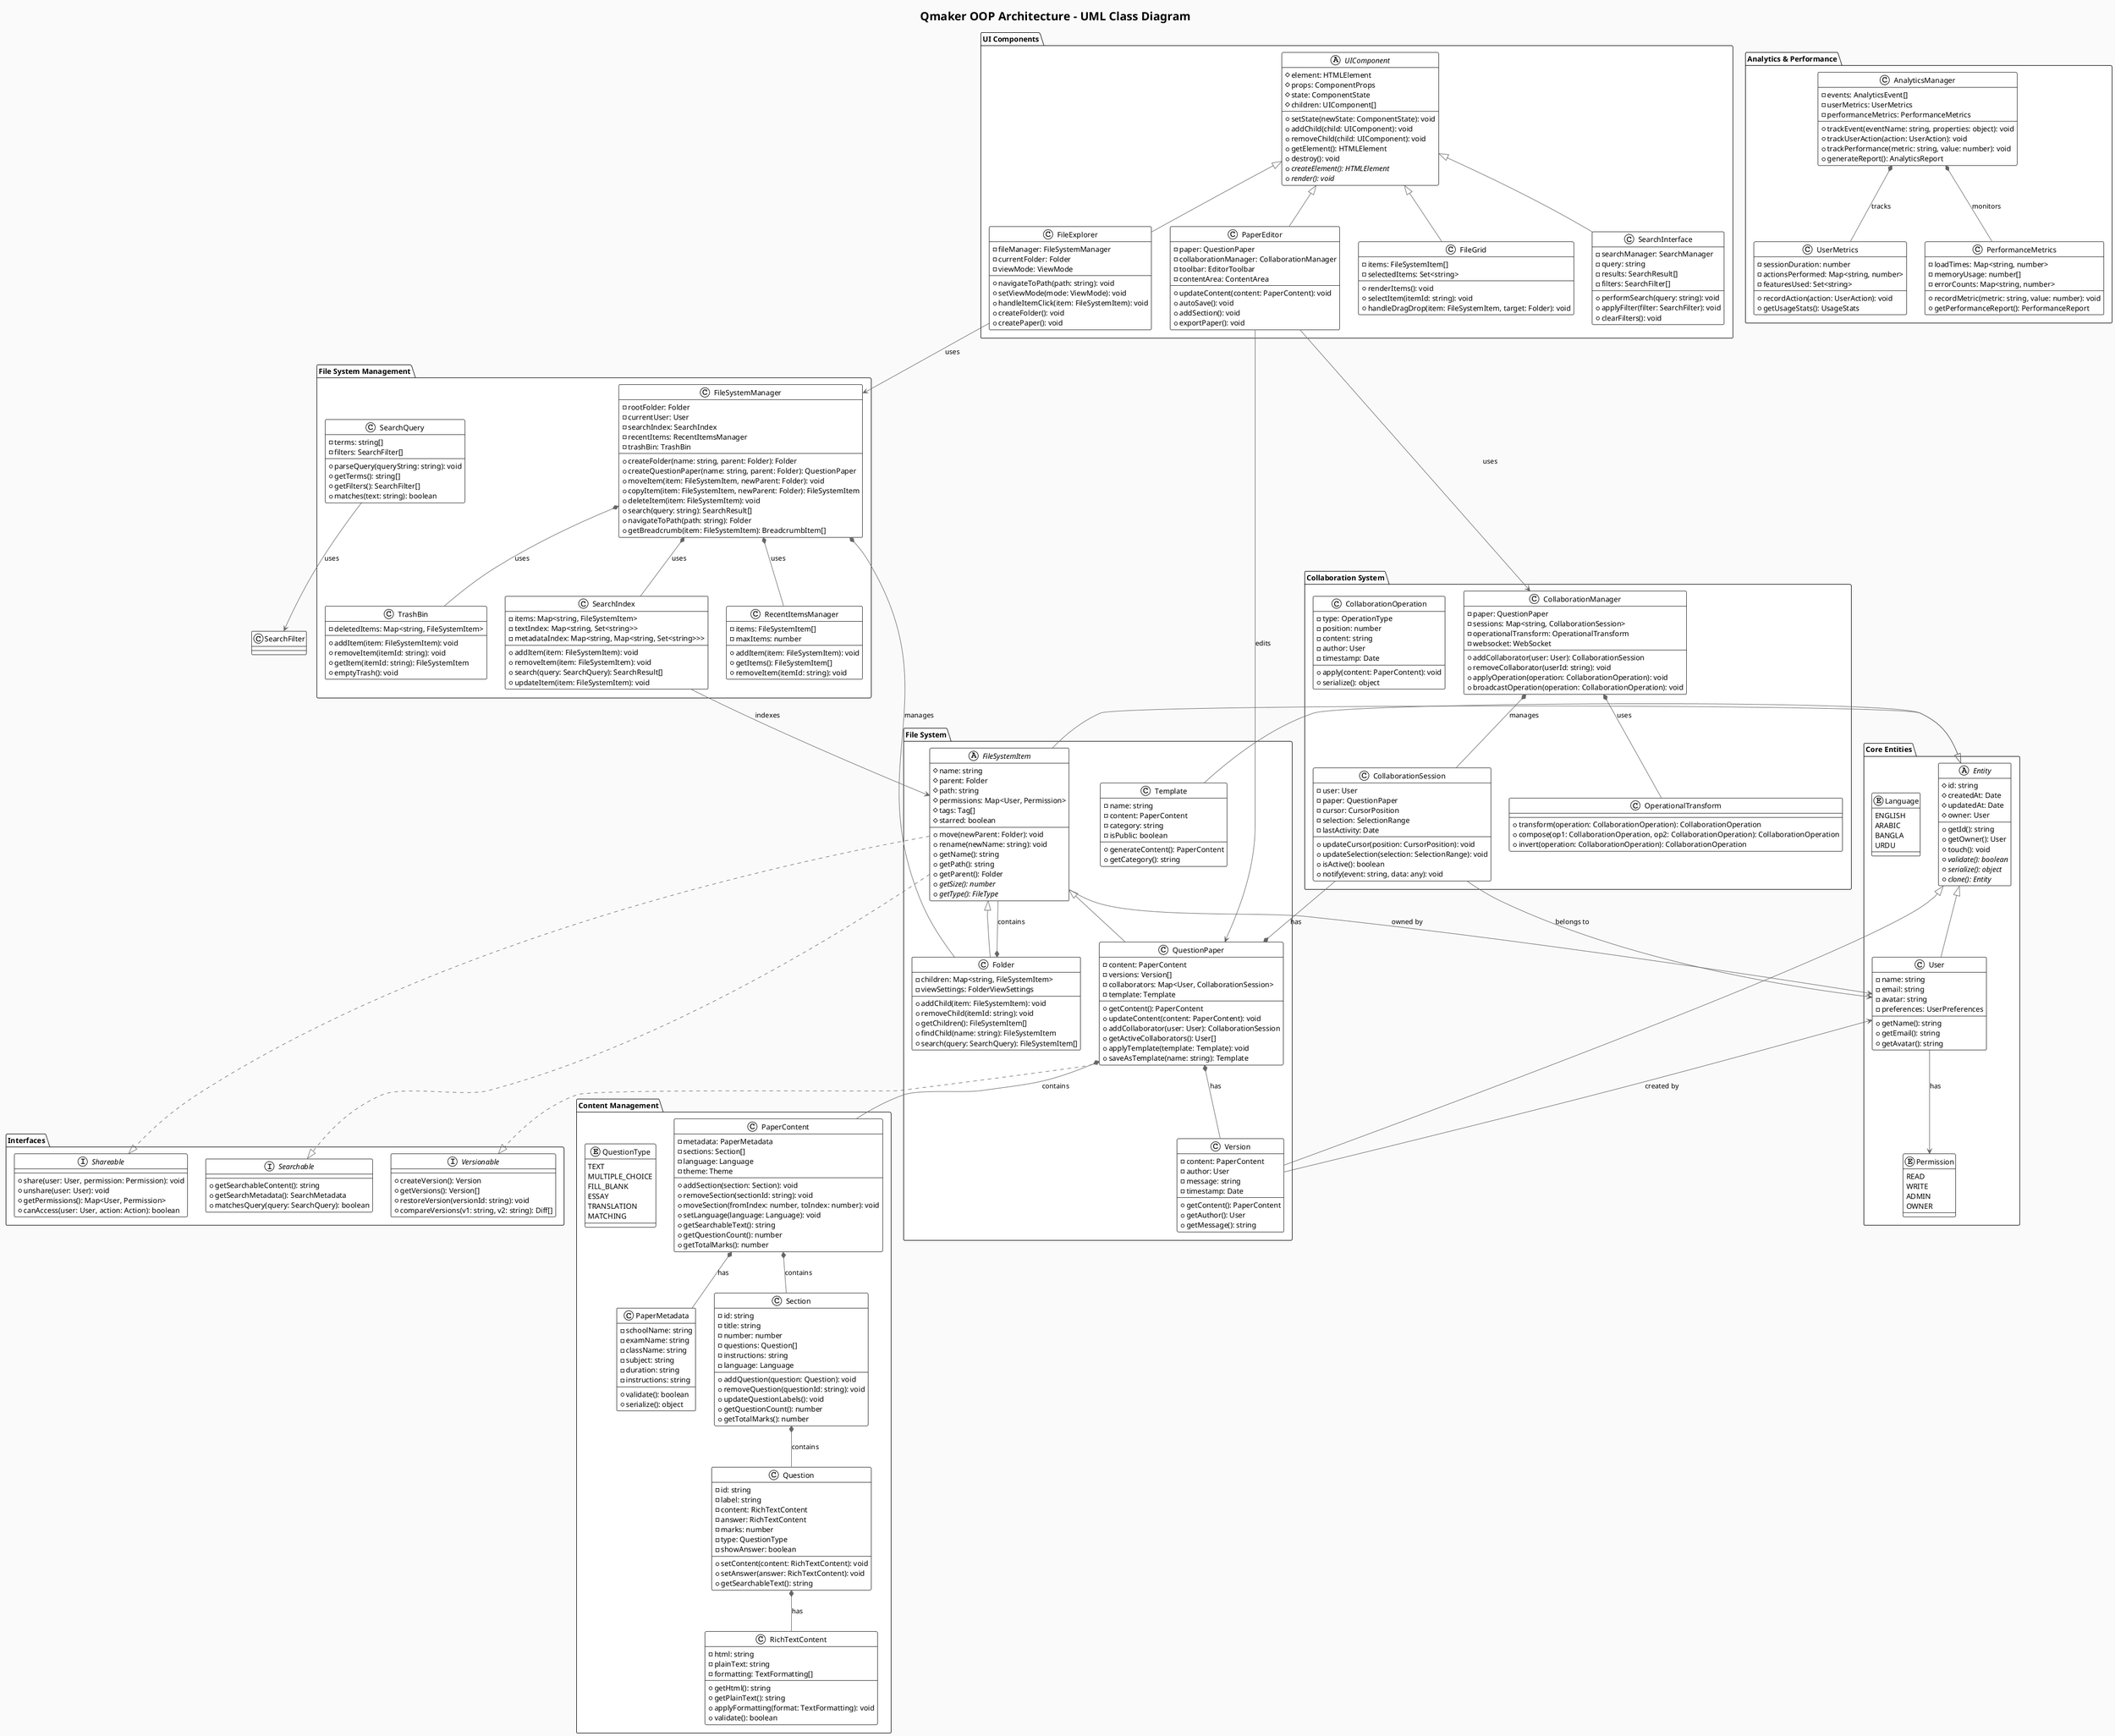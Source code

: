@startuml Qmaker_OOP_Architecture

!theme plain
skinparam backgroundColor #FAFAFA
skinparam class {
    BackgroundColor #FFFFFF
    BorderColor #333333
    ArrowColor #666666
}

title Qmaker OOP Architecture - UML Class Diagram

package "Core Entities" {
    abstract class Entity {
        # id: string
        # createdAt: Date
        # updatedAt: Date
        # owner: User
        + getId(): string
        + getOwner(): User
        + touch(): void
        {abstract} + validate(): boolean
        {abstract} + serialize(): object
        {abstract} + clone(): Entity
    }

    class User {
        - name: string
        - email: string
        - avatar: string
        - preferences: UserPreferences
        + getName(): string
        + getEmail(): string
        + getAvatar(): string
    }

    enum Permission {
        READ
        WRITE
        ADMIN
        OWNER
    }

    enum Language {
        ENGLISH
        ARABIC
        BANGLA
        URDU
    }
}

package "Interfaces" {
    interface Shareable {
        + share(user: User, permission: Permission): void
        + unshare(user: User): void
        + getPermissions(): Map<User, Permission>
        + canAccess(user: User, action: Action): boolean
    }

    interface Versionable {
        + createVersion(): Version
        + getVersions(): Version[]
        + restoreVersion(versionId: string): void
        + compareVersions(v1: string, v2: string): Diff[]
    }

    interface Searchable {
        + getSearchableContent(): string
        + getSearchMetadata(): SearchMetadata
        + matchesQuery(query: SearchQuery): boolean
    }
}

package "File System" {
    abstract class FileSystemItem {
        # name: string
        # parent: Folder
        # path: string
        # permissions: Map<User, Permission>
        # tags: Tag[]
        # starred: boolean
        + move(newParent: Folder): void
        + rename(newName: string): void
        + getName(): string
        + getPath(): string
        + getParent(): Folder
        {abstract} + getSize(): number
        {abstract} + getType(): FileType
    }

    class Folder {
        - children: Map<string, FileSystemItem>
        - viewSettings: FolderViewSettings
        + addChild(item: FileSystemItem): void
        + removeChild(itemId: string): void
        + getChildren(): FileSystemItem[]
        + findChild(name: string): FileSystemItem
        + search(query: SearchQuery): FileSystemItem[]
    }

    class QuestionPaper {
        - content: PaperContent
        - versions: Version[]
        - collaborators: Map<User, CollaborationSession>
        - template: Template
        + getContent(): PaperContent
        + updateContent(content: PaperContent): void
        + addCollaborator(user: User): CollaborationSession
        + getActiveCollaborators(): User[]
        + applyTemplate(template: Template): void
        + saveAsTemplate(name: string): Template
    }

    class Template {
        - name: string
        - content: PaperContent
        - category: string
        - isPublic: boolean
        + generateContent(): PaperContent
        + getCategory(): string
    }

    class Version {
        - content: PaperContent
        - author: User
        - message: string
        - timestamp: Date
        + getContent(): PaperContent
        + getAuthor(): User
        + getMessage(): string
    }
}

package "Content Management" {
    class PaperContent {
        - metadata: PaperMetadata
        - sections: Section[]
        - language: Language
        - theme: Theme
        + addSection(section: Section): void
        + removeSection(sectionId: string): void
        + moveSection(fromIndex: number, toIndex: number): void
        + setLanguage(language: Language): void
        + getSearchableText(): string
        + getQuestionCount(): number
        + getTotalMarks(): number
    }

    class PaperMetadata {
        - schoolName: string
        - examName: string
        - className: string
        - subject: string
        - duration: string
        - instructions: string
        + validate(): boolean
        + serialize(): object
    }

    class Section {
        - id: string
        - title: string
        - number: number
        - questions: Question[]
        - instructions: string
        - language: Language
        + addQuestion(question: Question): void
        + removeQuestion(questionId: string): void
        + updateQuestionLabels(): void
        + getQuestionCount(): number
        + getTotalMarks(): number
    }

    class Question {
        - id: string
        - label: string
        - content: RichTextContent
        - answer: RichTextContent
        - marks: number
        - type: QuestionType
        - showAnswer: boolean
        + setContent(content: RichTextContent): void
        + setAnswer(answer: RichTextContent): void
        + getSearchableText(): string
    }

    class RichTextContent {
        - html: string
        - plainText: string
        - formatting: TextFormatting[]
        + getHtml(): string
        + getPlainText(): string
        + applyFormatting(format: TextFormatting): void
        + validate(): boolean
    }

    enum QuestionType {
        TEXT
        MULTIPLE_CHOICE
        FILL_BLANK
        ESSAY
        TRANSLATION
        MATCHING
    }
}

package "File System Management" {
    class FileSystemManager {
        - rootFolder: Folder
        - currentUser: User
        - searchIndex: SearchIndex
        - recentItems: RecentItemsManager
        - trashBin: TrashBin
        + createFolder(name: string, parent: Folder): Folder
        + createQuestionPaper(name: string, parent: Folder): QuestionPaper
        + moveItem(item: FileSystemItem, newParent: Folder): void
        + copyItem(item: FileSystemItem, newParent: Folder): FileSystemItem
        + deleteItem(item: FileSystemItem): void
        + search(query: string): SearchResult[]
        + navigateToPath(path: string): Folder
        + getBreadcrumb(item: FileSystemItem): BreadcrumbItem[]
    }

    class SearchIndex {
        - items: Map<string, FileSystemItem>
        - textIndex: Map<string, Set<string>>
        - metadataIndex: Map<string, Map<string, Set<string>>>
        + addItem(item: FileSystemItem): void
        + removeItem(item: FileSystemItem): void
        + search(query: SearchQuery): SearchResult[]
        + updateItem(item: FileSystemItem): void
    }

    class SearchQuery {
        - terms: string[]
        - filters: SearchFilter[]
        + parseQuery(queryString: string): void
        + getTerms(): string[]
        + getFilters(): SearchFilter[]
        + matches(text: string): boolean
    }

    class RecentItemsManager {
        - items: FileSystemItem[]
        - maxItems: number
        + addItem(item: FileSystemItem): void
        + getItems(): FileSystemItem[]
        + removeItem(itemId: string): void
    }

    class TrashBin {
        - deletedItems: Map<string, FileSystemItem>
        + addItem(item: FileSystemItem): void
        + removeItem(itemId: string): void
        + getItem(itemId: string): FileSystemItem
        + emptyTrash(): void
    }
}

package "Collaboration System" {
    class CollaborationManager {
        - paper: QuestionPaper
        - sessions: Map<string, CollaborationSession>
        - operationalTransform: OperationalTransform
        - websocket: WebSocket
        + addCollaborator(user: User): CollaborationSession
        + removeCollaborator(userId: string): void
        + applyOperation(operation: CollaborationOperation): void
        + broadcastOperation(operation: CollaborationOperation): void
    }

    class CollaborationSession {
        - user: User
        - paper: QuestionPaper
        - cursor: CursorPosition
        - selection: SelectionRange
        - lastActivity: Date
        + updateCursor(position: CursorPosition): void
        + updateSelection(selection: SelectionRange): void
        + isActive(): boolean
        + notify(event: string, data: any): void
    }

    class OperationalTransform {
        + transform(operation: CollaborationOperation): CollaborationOperation
        + compose(op1: CollaborationOperation, op2: CollaborationOperation): CollaborationOperation
        + invert(operation: CollaborationOperation): CollaborationOperation
    }

    class CollaborationOperation {
        - type: OperationType
        - position: number
        - content: string
        - author: User
        - timestamp: Date
        + apply(content: PaperContent): void
        + serialize(): object
    }
}

package "UI Components" {
    abstract class UIComponent {
        # element: HTMLElement
        # props: ComponentProps
        # state: ComponentState
        # children: UIComponent[]
        + setState(newState: ComponentState): void
        + addChild(child: UIComponent): void
        + removeChild(child: UIComponent): void
        + getElement(): HTMLElement
        + destroy(): void
        {abstract} + createElement(): HTMLElement
        {abstract} + render(): void
    }

    class FileExplorer {
        - fileManager: FileSystemManager
        - currentFolder: Folder
        - viewMode: ViewMode
        + navigateToPath(path: string): void
        + setViewMode(mode: ViewMode): void
        + handleItemClick(item: FileSystemItem): void
        + createFolder(): void
        + createPaper(): void
    }

    class PaperEditor {
        - paper: QuestionPaper
        - collaborationManager: CollaborationManager
        - toolbar: EditorToolbar
        - contentArea: ContentArea
        + updateContent(content: PaperContent): void
        + autoSave(): void
        + addSection(): void
        + exportPaper(): void
    }

    class FileGrid {
        - items: FileSystemItem[]
        - selectedItems: Set<string>
        + renderItems(): void
        + selectItem(itemId: string): void
        + handleDragDrop(item: FileSystemItem, target: Folder): void
    }

    class SearchInterface {
        - searchManager: SearchManager
        - query: string
        - results: SearchResult[]
        - filters: SearchFilter[]
        + performSearch(query: string): void
        + applyFilter(filter: SearchFilter): void
        + clearFilters(): void
    }
}

package "Analytics & Performance" {
    class AnalyticsManager {
        - events: AnalyticsEvent[]
        - userMetrics: UserMetrics
        - performanceMetrics: PerformanceMetrics
        + trackEvent(eventName: string, properties: object): void
        + trackUserAction(action: UserAction): void
        + trackPerformance(metric: string, value: number): void
        + generateReport(): AnalyticsReport
    }

    class UserMetrics {
        - sessionDuration: number
        - actionsPerformed: Map<string, number>
        - featuresUsed: Set<string>
        + recordAction(action: UserAction): void
        + getUsageStats(): UsageStats
    }

    class PerformanceMetrics {
        - loadTimes: Map<string, number>
        - memoryUsage: number[]
        - errorCounts: Map<string, number>
        + recordMetric(metric: string, value: number): void
        + getPerformanceReport(): PerformanceReport
    }
}

' Inheritance relationships
Entity <|-- FileSystemItem
Entity <|-- User
Entity <|-- Template
Entity <|-- Version

FileSystemItem <|-- Folder
FileSystemItem <|-- QuestionPaper

UIComponent <|-- FileExplorer
UIComponent <|-- PaperEditor
UIComponent <|-- FileGrid
UIComponent <|-- SearchInterface

' Interface implementations
FileSystemItem ..|> Shareable
FileSystemItem ..|> Searchable
QuestionPaper ..|> Versionable

' Composition relationships
FileSystemManager *-- Folder : manages
FileSystemManager *-- SearchIndex : uses
FileSystemManager *-- RecentItemsManager : uses
FileSystemManager *-- TrashBin : uses

Folder *-- FileSystemItem : contains
QuestionPaper *-- PaperContent : contains
QuestionPaper *-- Version : has
QuestionPaper *-- CollaborationSession : has

PaperContent *-- PaperMetadata : has
PaperContent *-- Section : contains
Section *-- Question : contains
Question *-- RichTextContent : has

CollaborationManager *-- CollaborationSession : manages
CollaborationManager *-- OperationalTransform : uses

FileExplorer --> FileSystemManager : uses
PaperEditor --> QuestionPaper : edits
PaperEditor --> CollaborationManager : uses

SearchIndex --> FileSystemItem : indexes
SearchQuery --> SearchFilter : uses

AnalyticsManager *-- UserMetrics : tracks
AnalyticsManager *-- PerformanceMetrics : monitors

' Association relationships
User --> Permission : has
FileSystemItem --> User : owned by
CollaborationSession --> User : belongs to
Version --> User : created by

@enduml